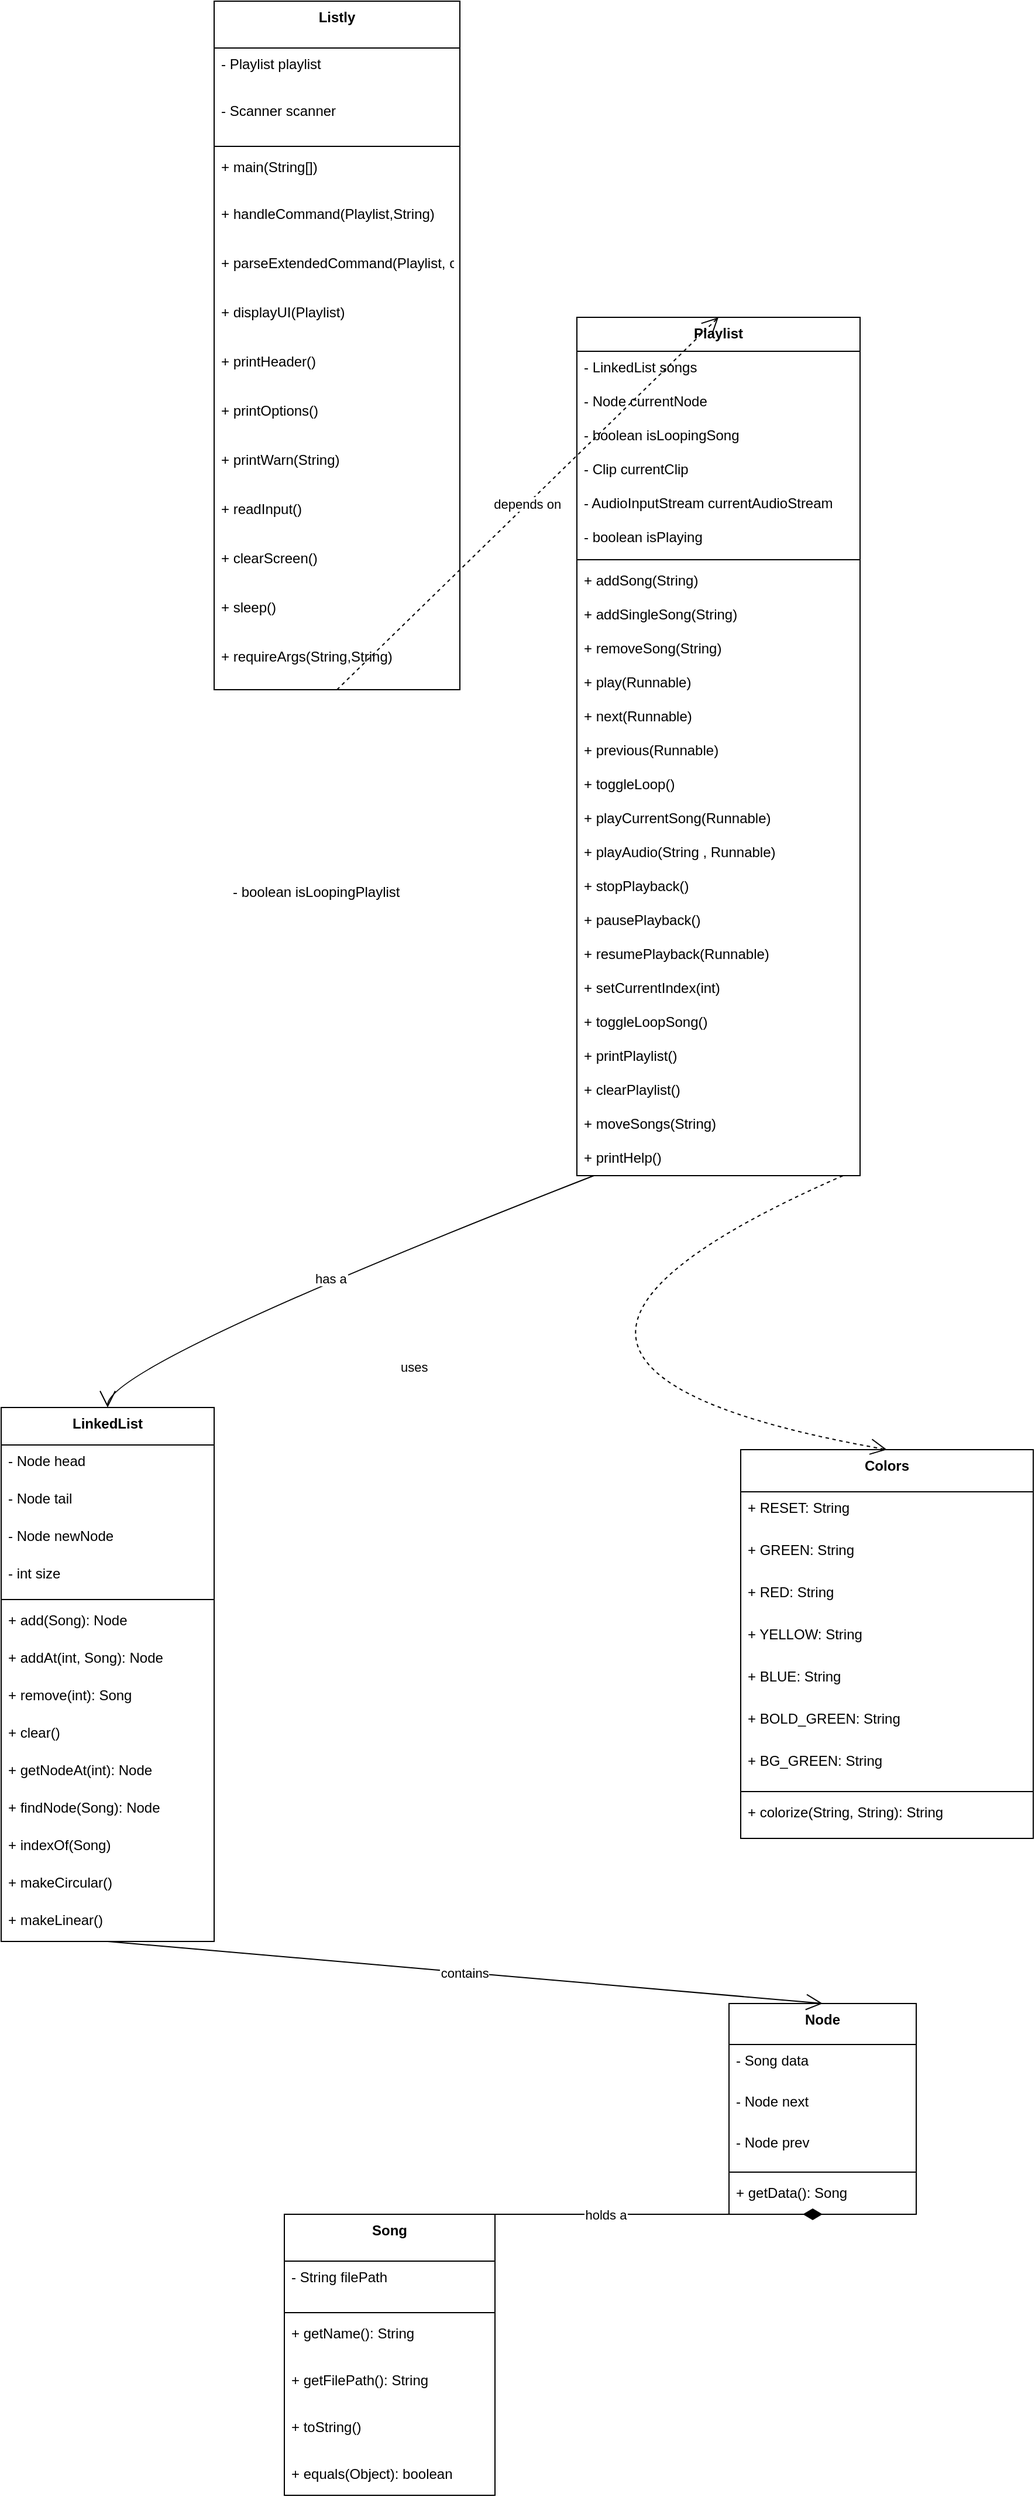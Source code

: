 <mxfile version="26.2.14">
  <diagram name="Page-1" id="Bg2ILVUZCvkJHj1Jf9vQ">
    <mxGraphModel dx="621" dy="1478" grid="1" gridSize="10" guides="1" tooltips="1" connect="1" arrows="1" fold="1" page="1" pageScale="1" pageWidth="850" pageHeight="1100" math="0" shadow="0">
      <root>
        <object label="" id="0">
          <mxCell />
        </object>
        <mxCell id="1" parent="0" />
        <mxCell id="2" value="Playlist" style="swimlane;fontStyle=1;align=center;verticalAlign=top;childLayout=stackLayout;horizontal=1;startSize=29;horizontalStack=0;resizeParent=1;resizeParentMax=0;resizeLast=0;collapsible=0;marginBottom=0;" parent="1" vertex="1">
          <mxGeometry x="500" y="-250" width="242" height="733" as="geometry" />
        </mxCell>
        <mxCell id="3" value="- LinkedList songs" style="text;strokeColor=none;fillColor=none;align=left;verticalAlign=top;spacingLeft=4;spacingRight=4;overflow=hidden;rotatable=0;points=[[0,0.5],[1,0.5]];portConstraint=eastwest;" parent="2" vertex="1">
          <mxGeometry y="29" width="242" height="29" as="geometry" />
        </mxCell>
        <mxCell id="4" value="- Node currentNode" style="text;strokeColor=none;fillColor=none;align=left;verticalAlign=top;spacingLeft=4;spacingRight=4;overflow=hidden;rotatable=0;points=[[0,0.5],[1,0.5]];portConstraint=eastwest;" parent="2" vertex="1">
          <mxGeometry y="58" width="242" height="29" as="geometry" />
        </mxCell>
        <mxCell id="6" value="- boolean isLoopingSong" style="text;strokeColor=none;fillColor=none;align=left;verticalAlign=top;spacingLeft=4;spacingRight=4;overflow=hidden;rotatable=0;points=[[0,0.5],[1,0.5]];portConstraint=eastwest;" parent="2" vertex="1">
          <mxGeometry y="87" width="242" height="29" as="geometry" />
        </mxCell>
        <mxCell id="7" value="- Clip currentClip" style="text;strokeColor=none;fillColor=none;align=left;verticalAlign=top;spacingLeft=4;spacingRight=4;overflow=hidden;rotatable=0;points=[[0,0.5],[1,0.5]];portConstraint=eastwest;" parent="2" vertex="1">
          <mxGeometry y="116" width="242" height="29" as="geometry" />
        </mxCell>
        <mxCell id="8" value="- AudioInputStream currentAudioStream" style="text;strokeColor=none;fillColor=none;align=left;verticalAlign=top;spacingLeft=4;spacingRight=4;overflow=hidden;rotatable=0;points=[[0,0.5],[1,0.5]];portConstraint=eastwest;" parent="2" vertex="1">
          <mxGeometry y="145" width="242" height="29" as="geometry" />
        </mxCell>
        <mxCell id="9" value="- boolean isPlaying" style="text;strokeColor=none;fillColor=none;align=left;verticalAlign=top;spacingLeft=4;spacingRight=4;overflow=hidden;rotatable=0;points=[[0,0.5],[1,0.5]];portConstraint=eastwest;" parent="2" vertex="1">
          <mxGeometry y="174" width="242" height="29" as="geometry" />
        </mxCell>
        <mxCell id="10" style="line;strokeWidth=1;fillColor=none;align=left;verticalAlign=middle;spacingTop=-1;spacingLeft=3;spacingRight=3;rotatable=0;labelPosition=right;points=[];portConstraint=eastwest;strokeColor=inherit;" parent="2" vertex="1">
          <mxGeometry y="203" width="242" height="8" as="geometry" />
        </mxCell>
        <mxCell id="11" value="+ addSong(String)" style="text;strokeColor=none;fillColor=none;align=left;verticalAlign=top;spacingLeft=4;spacingRight=4;overflow=hidden;rotatable=0;points=[[0,0.5],[1,0.5]];portConstraint=eastwest;" parent="2" vertex="1">
          <mxGeometry y="211" width="242" height="29" as="geometry" />
        </mxCell>
        <mxCell id="GMsxlLjuxEd03iKI_YPq-63" value="+ addSingleSong(String)" style="text;strokeColor=none;fillColor=none;align=left;verticalAlign=top;spacingLeft=4;spacingRight=4;overflow=hidden;rotatable=0;points=[[0,0.5],[1,0.5]];portConstraint=eastwest;" vertex="1" parent="2">
          <mxGeometry y="240" width="242" height="29" as="geometry" />
        </mxCell>
        <mxCell id="12" value="+ removeSong(String)" style="text;strokeColor=none;fillColor=none;align=left;verticalAlign=top;spacingLeft=4;spacingRight=4;overflow=hidden;rotatable=0;points=[[0,0.5],[1,0.5]];portConstraint=eastwest;" parent="2" vertex="1">
          <mxGeometry y="269" width="242" height="29" as="geometry" />
        </mxCell>
        <mxCell id="13" value="+ play(Runnable)" style="text;strokeColor=none;fillColor=none;align=left;verticalAlign=top;spacingLeft=4;spacingRight=4;overflow=hidden;rotatable=0;points=[[0,0.5],[1,0.5]];portConstraint=eastwest;" parent="2" vertex="1">
          <mxGeometry y="298" width="242" height="29" as="geometry" />
        </mxCell>
        <mxCell id="14" value="+ next(Runnable)" style="text;strokeColor=none;fillColor=none;align=left;verticalAlign=top;spacingLeft=4;spacingRight=4;overflow=hidden;rotatable=0;points=[[0,0.5],[1,0.5]];portConstraint=eastwest;" parent="2" vertex="1">
          <mxGeometry y="327" width="242" height="29" as="geometry" />
        </mxCell>
        <mxCell id="15" value="+ previous(Runnable)" style="text;strokeColor=none;fillColor=none;align=left;verticalAlign=top;spacingLeft=4;spacingRight=4;overflow=hidden;rotatable=0;points=[[0,0.5],[1,0.5]];portConstraint=eastwest;" parent="2" vertex="1">
          <mxGeometry y="356" width="242" height="29" as="geometry" />
        </mxCell>
        <mxCell id="16" value="+ toggleLoop()" style="text;strokeColor=none;fillColor=none;align=left;verticalAlign=top;spacingLeft=4;spacingRight=4;overflow=hidden;rotatable=0;points=[[0,0.5],[1,0.5]];portConstraint=eastwest;" parent="2" vertex="1">
          <mxGeometry y="385" width="242" height="29" as="geometry" />
        </mxCell>
        <mxCell id="GMsxlLjuxEd03iKI_YPq-64" value="+ playCurrentSong(Runnable)" style="text;strokeColor=none;fillColor=none;align=left;verticalAlign=top;spacingLeft=4;spacingRight=4;overflow=hidden;rotatable=0;points=[[0,0.5],[1,0.5]];portConstraint=eastwest;" vertex="1" parent="2">
          <mxGeometry y="414" width="242" height="29" as="geometry" />
        </mxCell>
        <mxCell id="GMsxlLjuxEd03iKI_YPq-65" value="+ playAudio(String , Runnable)" style="text;strokeColor=none;fillColor=none;align=left;verticalAlign=top;spacingLeft=4;spacingRight=4;overflow=hidden;rotatable=0;points=[[0,0.5],[1,0.5]];portConstraint=eastwest;" vertex="1" parent="2">
          <mxGeometry y="443" width="242" height="29" as="geometry" />
        </mxCell>
        <mxCell id="GMsxlLjuxEd03iKI_YPq-66" value="+ stopPlayback()" style="text;strokeColor=none;fillColor=none;align=left;verticalAlign=top;spacingLeft=4;spacingRight=4;overflow=hidden;rotatable=0;points=[[0,0.5],[1,0.5]];portConstraint=eastwest;" vertex="1" parent="2">
          <mxGeometry y="472" width="242" height="29" as="geometry" />
        </mxCell>
        <mxCell id="GMsxlLjuxEd03iKI_YPq-68" value="+ pausePlayback()" style="text;strokeColor=none;fillColor=none;align=left;verticalAlign=top;spacingLeft=4;spacingRight=4;overflow=hidden;rotatable=0;points=[[0,0.5],[1,0.5]];portConstraint=eastwest;" vertex="1" parent="2">
          <mxGeometry y="501" width="242" height="29" as="geometry" />
        </mxCell>
        <mxCell id="GMsxlLjuxEd03iKI_YPq-69" value="+ resumePlayback(Runnable)" style="text;strokeColor=none;fillColor=none;align=left;verticalAlign=top;spacingLeft=4;spacingRight=4;overflow=hidden;rotatable=0;points=[[0,0.5],[1,0.5]];portConstraint=eastwest;" vertex="1" parent="2">
          <mxGeometry y="530" width="242" height="29" as="geometry" />
        </mxCell>
        <mxCell id="GMsxlLjuxEd03iKI_YPq-70" value="+ setCurrentIndex(int)" style="text;strokeColor=none;fillColor=none;align=left;verticalAlign=top;spacingLeft=4;spacingRight=4;overflow=hidden;rotatable=0;points=[[0,0.5],[1,0.5]];portConstraint=eastwest;" vertex="1" parent="2">
          <mxGeometry y="559" width="242" height="29" as="geometry" />
        </mxCell>
        <mxCell id="17" value="+ toggleLoopSong()" style="text;strokeColor=none;fillColor=none;align=left;verticalAlign=top;spacingLeft=4;spacingRight=4;overflow=hidden;rotatable=0;points=[[0,0.5],[1,0.5]];portConstraint=eastwest;" parent="2" vertex="1">
          <mxGeometry y="588" width="242" height="29" as="geometry" />
        </mxCell>
        <mxCell id="18" value="+ printPlaylist()" style="text;strokeColor=none;fillColor=none;align=left;verticalAlign=top;spacingLeft=4;spacingRight=4;overflow=hidden;rotatable=0;points=[[0,0.5],[1,0.5]];portConstraint=eastwest;" parent="2" vertex="1">
          <mxGeometry y="617" width="242" height="29" as="geometry" />
        </mxCell>
        <mxCell id="GMsxlLjuxEd03iKI_YPq-71" value="+ clearPlaylist()" style="text;strokeColor=none;fillColor=none;align=left;verticalAlign=top;spacingLeft=4;spacingRight=4;overflow=hidden;rotatable=0;points=[[0,0.5],[1,0.5]];portConstraint=eastwest;" vertex="1" parent="2">
          <mxGeometry y="646" width="242" height="29" as="geometry" />
        </mxCell>
        <mxCell id="GMsxlLjuxEd03iKI_YPq-72" value="+ moveSongs(String)" style="text;strokeColor=none;fillColor=none;align=left;verticalAlign=top;spacingLeft=4;spacingRight=4;overflow=hidden;rotatable=0;points=[[0,0.5],[1,0.5]];portConstraint=eastwest;" vertex="1" parent="2">
          <mxGeometry y="675" width="242" height="29" as="geometry" />
        </mxCell>
        <mxCell id="GMsxlLjuxEd03iKI_YPq-75" value="+ printHelp()" style="text;strokeColor=none;fillColor=none;align=left;verticalAlign=top;spacingLeft=4;spacingRight=4;overflow=hidden;rotatable=0;points=[[0,0.5],[1,0.5]];portConstraint=eastwest;" vertex="1" parent="2">
          <mxGeometry y="704" width="242" height="29" as="geometry" />
        </mxCell>
        <mxCell id="19" value="LinkedList" style="swimlane;fontStyle=1;align=center;verticalAlign=top;childLayout=stackLayout;horizontal=1;startSize=32;horizontalStack=0;resizeParent=1;resizeParentMax=0;resizeLast=0;collapsible=0;marginBottom=0;" parent="1" vertex="1">
          <mxGeometry x="8" y="681" width="182" height="456" as="geometry" />
        </mxCell>
        <mxCell id="20" value="- Node head" style="text;strokeColor=none;fillColor=none;align=left;verticalAlign=top;spacingLeft=4;spacingRight=4;overflow=hidden;rotatable=0;points=[[0,0.5],[1,0.5]];portConstraint=eastwest;" parent="19" vertex="1">
          <mxGeometry y="32" width="182" height="32" as="geometry" />
        </mxCell>
        <mxCell id="21" value="- Node tail" style="text;strokeColor=none;fillColor=none;align=left;verticalAlign=top;spacingLeft=4;spacingRight=4;overflow=hidden;rotatable=0;points=[[0,0.5],[1,0.5]];portConstraint=eastwest;" parent="19" vertex="1">
          <mxGeometry y="64" width="182" height="32" as="geometry" />
        </mxCell>
        <mxCell id="GMsxlLjuxEd03iKI_YPq-80" value="- Node newNode" style="text;strokeColor=none;fillColor=none;align=left;verticalAlign=top;spacingLeft=4;spacingRight=4;overflow=hidden;rotatable=0;points=[[0,0.5],[1,0.5]];portConstraint=eastwest;" vertex="1" parent="19">
          <mxGeometry y="96" width="182" height="32" as="geometry" />
        </mxCell>
        <mxCell id="22" value="- int size" style="text;strokeColor=none;fillColor=none;align=left;verticalAlign=top;spacingLeft=4;spacingRight=4;overflow=hidden;rotatable=0;points=[[0,0.5],[1,0.5]];portConstraint=eastwest;" parent="19" vertex="1">
          <mxGeometry y="128" width="182" height="32" as="geometry" />
        </mxCell>
        <mxCell id="23" style="line;strokeWidth=1;fillColor=none;align=left;verticalAlign=middle;spacingTop=-1;spacingLeft=3;spacingRight=3;rotatable=0;labelPosition=right;points=[];portConstraint=eastwest;strokeColor=inherit;" parent="19" vertex="1">
          <mxGeometry y="160" width="182" height="8" as="geometry" />
        </mxCell>
        <mxCell id="24" value="+ add(Song): Node" style="text;strokeColor=none;fillColor=none;align=left;verticalAlign=top;spacingLeft=4;spacingRight=4;overflow=hidden;rotatable=0;points=[[0,0.5],[1,0.5]];portConstraint=eastwest;" parent="19" vertex="1">
          <mxGeometry y="168" width="182" height="32" as="geometry" />
        </mxCell>
        <mxCell id="25" value="+ addAt(int, Song): Node" style="text;strokeColor=none;fillColor=none;align=left;verticalAlign=top;spacingLeft=4;spacingRight=4;overflow=hidden;rotatable=0;points=[[0,0.5],[1,0.5]];portConstraint=eastwest;" parent="19" vertex="1">
          <mxGeometry y="200" width="182" height="32" as="geometry" />
        </mxCell>
        <mxCell id="26" value="+ remove(int): Song" style="text;strokeColor=none;fillColor=none;align=left;verticalAlign=top;spacingLeft=4;spacingRight=4;overflow=hidden;rotatable=0;points=[[0,0.5],[1,0.5]];portConstraint=eastwest;" parent="19" vertex="1">
          <mxGeometry y="232" width="182" height="32" as="geometry" />
        </mxCell>
        <mxCell id="27" value="+ clear()" style="text;strokeColor=none;fillColor=none;align=left;verticalAlign=top;spacingLeft=4;spacingRight=4;overflow=hidden;rotatable=0;points=[[0,0.5],[1,0.5]];portConstraint=eastwest;" parent="19" vertex="1">
          <mxGeometry y="264" width="182" height="32" as="geometry" />
        </mxCell>
        <mxCell id="28" value="+ getNodeAt(int): Node" style="text;strokeColor=none;fillColor=none;align=left;verticalAlign=top;spacingLeft=4;spacingRight=4;overflow=hidden;rotatable=0;points=[[0,0.5],[1,0.5]];portConstraint=eastwest;" parent="19" vertex="1">
          <mxGeometry y="296" width="182" height="32" as="geometry" />
        </mxCell>
        <mxCell id="29" value="+ findNode(Song): Node" style="text;strokeColor=none;fillColor=none;align=left;verticalAlign=top;spacingLeft=4;spacingRight=4;overflow=hidden;rotatable=0;points=[[0,0.5],[1,0.5]];portConstraint=eastwest;" parent="19" vertex="1">
          <mxGeometry y="328" width="182" height="32" as="geometry" />
        </mxCell>
        <mxCell id="GMsxlLjuxEd03iKI_YPq-81" value="+ indexOf(Song)" style="text;strokeColor=none;fillColor=none;align=left;verticalAlign=top;spacingLeft=4;spacingRight=4;overflow=hidden;rotatable=0;points=[[0,0.5],[1,0.5]];portConstraint=eastwest;" vertex="1" parent="19">
          <mxGeometry y="360" width="182" height="32" as="geometry" />
        </mxCell>
        <mxCell id="30" value="+ makeCircular()" style="text;strokeColor=none;fillColor=none;align=left;verticalAlign=top;spacingLeft=4;spacingRight=4;overflow=hidden;rotatable=0;points=[[0,0.5],[1,0.5]];portConstraint=eastwest;" parent="19" vertex="1">
          <mxGeometry y="392" width="182" height="32" as="geometry" />
        </mxCell>
        <mxCell id="GMsxlLjuxEd03iKI_YPq-82" value="+ makeLinear()" style="text;strokeColor=none;fillColor=none;align=left;verticalAlign=top;spacingLeft=4;spacingRight=4;overflow=hidden;rotatable=0;points=[[0,0.5],[1,0.5]];portConstraint=eastwest;" vertex="1" parent="19">
          <mxGeometry y="424" width="182" height="32" as="geometry" />
        </mxCell>
        <mxCell id="31" value="Node" style="swimlane;fontStyle=1;align=center;verticalAlign=top;childLayout=stackLayout;horizontal=1;startSize=35;horizontalStack=0;resizeParent=1;resizeParentMax=0;resizeLast=0;collapsible=0;marginBottom=0;" parent="1" vertex="1">
          <mxGeometry x="630" y="1190" width="160" height="180" as="geometry" />
        </mxCell>
        <mxCell id="32" value="- Song data" style="text;strokeColor=none;fillColor=none;align=left;verticalAlign=top;spacingLeft=4;spacingRight=4;overflow=hidden;rotatable=0;points=[[0,0.5],[1,0.5]];portConstraint=eastwest;" parent="31" vertex="1">
          <mxGeometry y="35" width="160" height="35" as="geometry" />
        </mxCell>
        <mxCell id="33" value="- Node next" style="text;strokeColor=none;fillColor=none;align=left;verticalAlign=top;spacingLeft=4;spacingRight=4;overflow=hidden;rotatable=0;points=[[0,0.5],[1,0.5]];portConstraint=eastwest;" parent="31" vertex="1">
          <mxGeometry y="70" width="160" height="35" as="geometry" />
        </mxCell>
        <mxCell id="34" value="- Node prev" style="text;strokeColor=none;fillColor=none;align=left;verticalAlign=top;spacingLeft=4;spacingRight=4;overflow=hidden;rotatable=0;points=[[0,0.5],[1,0.5]];portConstraint=eastwest;" parent="31" vertex="1">
          <mxGeometry y="105" width="160" height="35" as="geometry" />
        </mxCell>
        <mxCell id="35" style="line;strokeWidth=1;fillColor=none;align=left;verticalAlign=middle;spacingTop=-1;spacingLeft=3;spacingRight=3;rotatable=0;labelPosition=right;points=[];portConstraint=eastwest;strokeColor=inherit;" parent="31" vertex="1">
          <mxGeometry y="140" width="160" height="8" as="geometry" />
        </mxCell>
        <mxCell id="36" value="+ getData(): Song" style="text;strokeColor=none;fillColor=none;align=left;verticalAlign=top;spacingLeft=4;spacingRight=4;overflow=hidden;rotatable=0;points=[[0,0.5],[1,0.5]];portConstraint=eastwest;" parent="31" vertex="1">
          <mxGeometry y="148" width="160" height="32" as="geometry" />
        </mxCell>
        <mxCell id="37" value="Song" style="swimlane;fontStyle=1;align=center;verticalAlign=top;childLayout=stackLayout;horizontal=1;startSize=40;horizontalStack=0;resizeParent=1;resizeParentMax=0;resizeLast=0;collapsible=0;marginBottom=0;" parent="1" vertex="1">
          <mxGeometry x="250" y="1370" width="180" height="240" as="geometry" />
        </mxCell>
        <mxCell id="38" value="- String filePath" style="text;strokeColor=none;fillColor=none;align=left;verticalAlign=top;spacingLeft=4;spacingRight=4;overflow=hidden;rotatable=0;points=[[0,0.5],[1,0.5]];portConstraint=eastwest;" parent="37" vertex="1">
          <mxGeometry y="40" width="180" height="40" as="geometry" />
        </mxCell>
        <mxCell id="39" style="line;strokeWidth=1;fillColor=none;align=left;verticalAlign=middle;spacingTop=-1;spacingLeft=3;spacingRight=3;rotatable=0;labelPosition=right;points=[];portConstraint=eastwest;strokeColor=inherit;" parent="37" vertex="1">
          <mxGeometry y="80" width="180" height="8" as="geometry" />
        </mxCell>
        <mxCell id="40" value="+ getName(): String" style="text;strokeColor=none;fillColor=none;align=left;verticalAlign=top;spacingLeft=4;spacingRight=4;overflow=hidden;rotatable=0;points=[[0,0.5],[1,0.5]];portConstraint=eastwest;" parent="37" vertex="1">
          <mxGeometry y="88" width="180" height="40" as="geometry" />
        </mxCell>
        <mxCell id="41" value="+ getFilePath(): String" style="text;strokeColor=none;fillColor=none;align=left;verticalAlign=top;spacingLeft=4;spacingRight=4;overflow=hidden;rotatable=0;points=[[0,0.5],[1,0.5]];portConstraint=eastwest;" parent="37" vertex="1">
          <mxGeometry y="128" width="180" height="40" as="geometry" />
        </mxCell>
        <mxCell id="GMsxlLjuxEd03iKI_YPq-83" value="+ toString()" style="text;strokeColor=none;fillColor=none;align=left;verticalAlign=top;spacingLeft=4;spacingRight=4;overflow=hidden;rotatable=0;points=[[0,0.5],[1,0.5]];portConstraint=eastwest;" vertex="1" parent="37">
          <mxGeometry y="168" width="180" height="40" as="geometry" />
        </mxCell>
        <mxCell id="42" value="+ equals(Object): boolean" style="text;strokeColor=none;fillColor=none;align=left;verticalAlign=top;spacingLeft=4;spacingRight=4;overflow=hidden;rotatable=0;points=[[0,0.5],[1,0.5]];portConstraint=eastwest;" parent="37" vertex="1">
          <mxGeometry y="208" width="180" height="32" as="geometry" />
        </mxCell>
        <mxCell id="49" value="Colors" style="swimlane;fontStyle=1;align=center;verticalAlign=top;childLayout=stackLayout;horizontal=1;startSize=36;horizontalStack=0;resizeParent=1;resizeParentMax=0;resizeLast=0;collapsible=0;marginBottom=0;" parent="1" vertex="1">
          <mxGeometry x="640" y="717" width="250" height="332" as="geometry" />
        </mxCell>
        <mxCell id="50" value="+ RESET: String" style="text;strokeColor=none;fillColor=none;align=left;verticalAlign=top;spacingLeft=4;spacingRight=4;overflow=hidden;rotatable=0;points=[[0,0.5],[1,0.5]];portConstraint=eastwest;" parent="49" vertex="1">
          <mxGeometry y="36" width="250" height="36" as="geometry" />
        </mxCell>
        <mxCell id="51" value="+ GREEN: String" style="text;strokeColor=none;fillColor=none;align=left;verticalAlign=top;spacingLeft=4;spacingRight=4;overflow=hidden;rotatable=0;points=[[0,0.5],[1,0.5]];portConstraint=eastwest;" parent="49" vertex="1">
          <mxGeometry y="72" width="250" height="36" as="geometry" />
        </mxCell>
        <mxCell id="52" value="+ RED: String" style="text;strokeColor=none;fillColor=none;align=left;verticalAlign=top;spacingLeft=4;spacingRight=4;overflow=hidden;rotatable=0;points=[[0,0.5],[1,0.5]];portConstraint=eastwest;" parent="49" vertex="1">
          <mxGeometry y="108" width="250" height="36" as="geometry" />
        </mxCell>
        <mxCell id="53" value="+ YELLOW: String" style="text;strokeColor=none;fillColor=none;align=left;verticalAlign=top;spacingLeft=4;spacingRight=4;overflow=hidden;rotatable=0;points=[[0,0.5],[1,0.5]];portConstraint=eastwest;" parent="49" vertex="1">
          <mxGeometry y="144" width="250" height="36" as="geometry" />
        </mxCell>
        <mxCell id="54" value="+ BLUE: String" style="text;strokeColor=none;fillColor=none;align=left;verticalAlign=top;spacingLeft=4;spacingRight=4;overflow=hidden;rotatable=0;points=[[0,0.5],[1,0.5]];portConstraint=eastwest;" parent="49" vertex="1">
          <mxGeometry y="180" width="250" height="36" as="geometry" />
        </mxCell>
        <mxCell id="55" value="+ BOLD_GREEN: String" style="text;strokeColor=none;fillColor=none;align=left;verticalAlign=top;spacingLeft=4;spacingRight=4;overflow=hidden;rotatable=0;points=[[0,0.5],[1,0.5]];portConstraint=eastwest;" parent="49" vertex="1">
          <mxGeometry y="216" width="250" height="36" as="geometry" />
        </mxCell>
        <mxCell id="56" value="+ BG_GREEN: String" style="text;strokeColor=none;fillColor=none;align=left;verticalAlign=top;spacingLeft=4;spacingRight=4;overflow=hidden;rotatable=0;points=[[0,0.5],[1,0.5]];portConstraint=eastwest;" parent="49" vertex="1">
          <mxGeometry y="252" width="250" height="36" as="geometry" />
        </mxCell>
        <mxCell id="57" style="line;strokeWidth=1;fillColor=none;align=left;verticalAlign=middle;spacingTop=-1;spacingLeft=3;spacingRight=3;rotatable=0;labelPosition=right;points=[];portConstraint=eastwest;strokeColor=inherit;" parent="49" vertex="1">
          <mxGeometry y="288" width="250" height="8" as="geometry" />
        </mxCell>
        <mxCell id="58" value="+ colorize(String, String): String" style="text;strokeColor=none;fillColor=none;align=left;verticalAlign=top;spacingLeft=4;spacingRight=4;overflow=hidden;rotatable=0;points=[[0,0.5],[1,0.5]];portConstraint=eastwest;" parent="49" vertex="1">
          <mxGeometry y="296" width="250" height="36" as="geometry" />
        </mxCell>
        <object label="Listly" parseExtendedCommand="rfd" id="43">
          <mxCell style="swimlane;fontStyle=1;align=center;verticalAlign=top;childLayout=stackLayout;horizontal=1;startSize=40;horizontalStack=0;resizeParent=1;resizeParentMax=0;resizeLast=0;collapsible=0;marginBottom=0;" parent="1" vertex="1">
            <mxGeometry x="190" y="-520" width="210" height="588" as="geometry" />
          </mxCell>
        </object>
        <mxCell id="44" value="- Playlist playlist" style="text;strokeColor=none;fillColor=none;align=left;verticalAlign=top;spacingLeft=4;spacingRight=4;overflow=hidden;rotatable=0;points=[[0,0.5],[1,0.5]];portConstraint=eastwest;" parent="43" vertex="1">
          <mxGeometry y="40" width="210" height="40" as="geometry" />
        </mxCell>
        <mxCell id="45" value="- Scanner scanner" style="text;strokeColor=none;fillColor=none;align=left;verticalAlign=top;spacingLeft=4;spacingRight=4;overflow=hidden;rotatable=0;points=[[0,0.5],[1,0.5]];portConstraint=eastwest;" parent="43" vertex="1">
          <mxGeometry y="80" width="210" height="40" as="geometry" />
        </mxCell>
        <mxCell id="46" style="line;strokeWidth=1;fillColor=none;align=left;verticalAlign=middle;spacingTop=-1;spacingLeft=3;spacingRight=3;rotatable=0;labelPosition=right;points=[];portConstraint=eastwest;strokeColor=inherit;" parent="43" vertex="1">
          <mxGeometry y="120" width="210" height="8" as="geometry" />
        </mxCell>
        <mxCell id="47" value="+ main(String[])" style="text;strokeColor=none;fillColor=none;align=left;verticalAlign=top;spacingLeft=4;spacingRight=4;overflow=hidden;rotatable=0;points=[[0,0.5],[1,0.5]];portConstraint=eastwest;" parent="43" vertex="1">
          <mxGeometry y="128" width="210" height="40" as="geometry" />
        </mxCell>
        <object label="+ handleCommand(Playlist,String)" parseExtendedCommand="" id="48">
          <mxCell style="text;strokeColor=none;fillColor=none;align=left;verticalAlign=top;spacingLeft=4;spacingRight=4;overflow=hidden;rotatable=0;points=[[0,0.5],[1,0.5]];portConstraint=eastwest;" parent="43" vertex="1">
            <mxGeometry y="168" width="210" height="42" as="geometry" />
          </mxCell>
        </object>
        <object label="+ parseExtendedCommand(Playlist, char, String, Runnable)" parseExtendedCommand="" id="aoQUS5OJS8rOThXIr8br-63">
          <mxCell style="text;strokeColor=none;fillColor=none;align=left;verticalAlign=top;spacingLeft=4;spacingRight=4;overflow=hidden;rotatable=0;points=[[0,0.5],[1,0.5]];portConstraint=eastwest;" parent="43" vertex="1">
            <mxGeometry y="210" width="210" height="42" as="geometry" />
          </mxCell>
        </object>
        <object label="+ displayUI(Playlist)" parseExtendedCommand="" id="aoQUS5OJS8rOThXIr8br-65">
          <mxCell style="text;strokeColor=none;fillColor=none;align=left;verticalAlign=top;spacingLeft=4;spacingRight=4;overflow=hidden;rotatable=0;points=[[0,0.5],[1,0.5]];portConstraint=eastwest;" parent="43" vertex="1">
            <mxGeometry y="252" width="210" height="42" as="geometry" />
          </mxCell>
        </object>
        <object label="+ printHeader()" parseExtendedCommand="" id="aoQUS5OJS8rOThXIr8br-66">
          <mxCell style="text;strokeColor=none;fillColor=none;align=left;verticalAlign=top;spacingLeft=4;spacingRight=4;overflow=hidden;rotatable=0;points=[[0,0.5],[1,0.5]];portConstraint=eastwest;" parent="43" vertex="1">
            <mxGeometry y="294" width="210" height="42" as="geometry" />
          </mxCell>
        </object>
        <object label="+ printOptions()" parseExtendedCommand="" id="aoQUS5OJS8rOThXIr8br-67">
          <mxCell style="text;strokeColor=none;fillColor=none;align=left;verticalAlign=top;spacingLeft=4;spacingRight=4;overflow=hidden;rotatable=0;points=[[0,0.5],[1,0.5]];portConstraint=eastwest;" parent="43" vertex="1">
            <mxGeometry y="336" width="210" height="42" as="geometry" />
          </mxCell>
        </object>
        <object label="+ printWarn(String)" parseExtendedCommand="" id="aoQUS5OJS8rOThXIr8br-68">
          <mxCell style="text;strokeColor=none;fillColor=none;align=left;verticalAlign=top;spacingLeft=4;spacingRight=4;overflow=hidden;rotatable=0;points=[[0,0.5],[1,0.5]];portConstraint=eastwest;" parent="43" vertex="1">
            <mxGeometry y="378" width="210" height="42" as="geometry" />
          </mxCell>
        </object>
        <object label="+ readInput()" parseExtendedCommand="" id="aoQUS5OJS8rOThXIr8br-69">
          <mxCell style="text;strokeColor=none;fillColor=none;align=left;verticalAlign=top;spacingLeft=4;spacingRight=4;overflow=hidden;rotatable=0;points=[[0,0.5],[1,0.5]];portConstraint=eastwest;" parent="43" vertex="1">
            <mxGeometry y="420" width="210" height="42" as="geometry" />
          </mxCell>
        </object>
        <object label="+ clearScreen()" parseExtendedCommand="" id="aoQUS5OJS8rOThXIr8br-70">
          <mxCell style="text;strokeColor=none;fillColor=none;align=left;verticalAlign=top;spacingLeft=4;spacingRight=4;overflow=hidden;rotatable=0;points=[[0,0.5],[1,0.5]];portConstraint=eastwest;" parent="43" vertex="1">
            <mxGeometry y="462" width="210" height="42" as="geometry" />
          </mxCell>
        </object>
        <object label="+ sleep()" parseExtendedCommand="" id="aoQUS5OJS8rOThXIr8br-71">
          <mxCell style="text;strokeColor=none;fillColor=none;align=left;verticalAlign=top;spacingLeft=4;spacingRight=4;overflow=hidden;rotatable=0;points=[[0,0.5],[1,0.5]];portConstraint=eastwest;" parent="43" vertex="1">
            <mxGeometry y="504" width="210" height="42" as="geometry" />
          </mxCell>
        </object>
        <object label="+ requireArgs(String,String)" parseExtendedCommand="" id="aoQUS5OJS8rOThXIr8br-72">
          <mxCell style="text;strokeColor=none;fillColor=none;align=left;verticalAlign=top;spacingLeft=4;spacingRight=4;overflow=hidden;rotatable=0;points=[[0,0.5],[1,0.5]];portConstraint=eastwest;" parent="43" vertex="1">
            <mxGeometry y="546" width="210" height="42" as="geometry" />
          </mxCell>
        </object>
        <mxCell id="59" value="has a" style="curved=1;startArrow=none;endArrow=open;endSize=12;exitX=0.06;exitY=1;entryX=0.5;entryY=0;" parent="1" source="2" target="19" edge="1">
          <mxGeometry relative="1" as="geometry">
            <Array as="points">
              <mxPoint x="99" y="645" />
            </Array>
          </mxGeometry>
        </mxCell>
        <mxCell id="60" value="contains" style="curved=1;startArrow=none;endArrow=open;endSize=12;exitX=0.5;exitY=1;entryX=0.5;entryY=0;" parent="1" source="19" target="31" edge="1">
          <mxGeometry relative="1" as="geometry" />
        </mxCell>
        <mxCell id="61" value="holds a" style="curved=1;startArrow=diamondThin;startSize=14;startFill=1;endArrow=none;exitX=0.5;exitY=1;entryX=0.5;entryY=0;" parent="1" source="31" target="37" edge="1">
          <mxGeometry relative="1" as="geometry" />
        </mxCell>
        <mxCell id="62" value="depends on" style="curved=1;dashed=1;startArrow=none;endArrow=open;endSize=12;exitX=0.5;exitY=1;entryX=0.5;entryY=0;" parent="1" source="43" target="2" edge="1">
          <mxGeometry relative="1" as="geometry" />
        </mxCell>
        <mxCell id="63" value="uses" style="curved=1;dashed=1;startArrow=none;endArrow=open;endSize=12;exitX=0.94;exitY=1;entryX=0.5;entryY=0;" parent="1" source="2" target="49" edge="1">
          <mxGeometry relative="1" as="geometry">
            <Array as="points">
              <mxPoint x="356" y="645" />
            </Array>
          </mxGeometry>
        </mxCell>
        <mxCell id="5" value="- boolean isLoopingPlaylist" style="text;strokeColor=none;fillColor=none;align=left;verticalAlign=top;spacingLeft=4;spacingRight=4;overflow=hidden;rotatable=0;points=[[0,0.5],[1,0.5]];portConstraint=eastwest;" parent="1" vertex="1">
          <mxGeometry x="200" y="227" width="242" height="29" as="geometry" />
        </mxCell>
      </root>
    </mxGraphModel>
  </diagram>
</mxfile>
